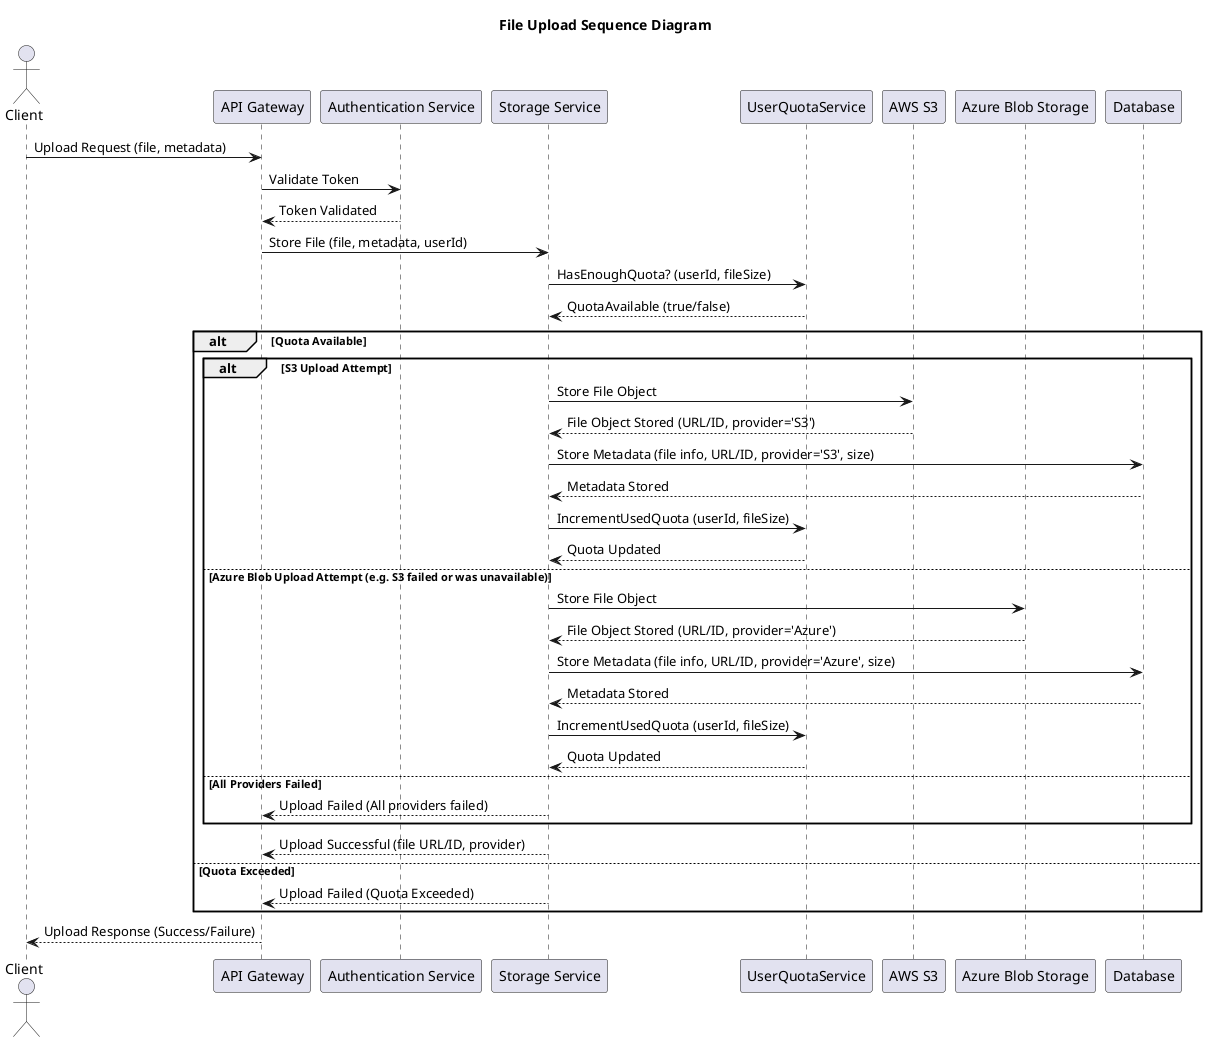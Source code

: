 @startuml
title File Upload Sequence Diagram

actor Client
participant "API Gateway" as APIGateway
participant "Authentication Service" as AuthService
participant "Storage Service" as StorageService
participant "UserQuotaService" as UserQuotaService
participant "AWS S3" as S3
participant "Azure Blob Storage" as AzureBlob
participant "Database" as DB

Client -> APIGateway: Upload Request (file, metadata)
APIGateway -> AuthService: Validate Token
AuthService --> APIGateway: Token Validated
APIGateway -> StorageService: Store File (file, metadata, userId)

StorageService -> UserQuotaService: HasEnoughQuota? (userId, fileSize)
UserQuotaService --> StorageService: QuotaAvailable (true/false)

alt Quota Available
    alt S3 Upload Attempt
        StorageService -> S3: Store File Object
        S3 --> StorageService: File Object Stored (URL/ID, provider='S3')
        StorageService -> DB: Store Metadata (file info, URL/ID, provider='S3', size)
        DB --> StorageService: Metadata Stored
        StorageService -> UserQuotaService: IncrementUsedQuota (userId, fileSize)
        UserQuotaService --> StorageService: Quota Updated
    else Azure Blob Upload Attempt (e.g. S3 failed or was unavailable)
        StorageService -> AzureBlob: Store File Object
        AzureBlob --> StorageService: File Object Stored (URL/ID, provider='Azure')
        StorageService -> DB: Store Metadata (file info, URL/ID, provider='Azure', size)
        DB --> StorageService: Metadata Stored
        StorageService -> UserQuotaService: IncrementUsedQuota (userId, fileSize)
        UserQuotaService --> StorageService: Quota Updated
    else All Providers Failed
        StorageService --> APIGateway: Upload Failed (All providers failed)
    end
    StorageService --> APIGateway: Upload Successful (file URL/ID, provider)
else Quota Exceeded
    StorageService --> APIGateway: Upload Failed (Quota Exceeded)
end

APIGateway --> Client: Upload Response (Success/Failure)

@enduml 